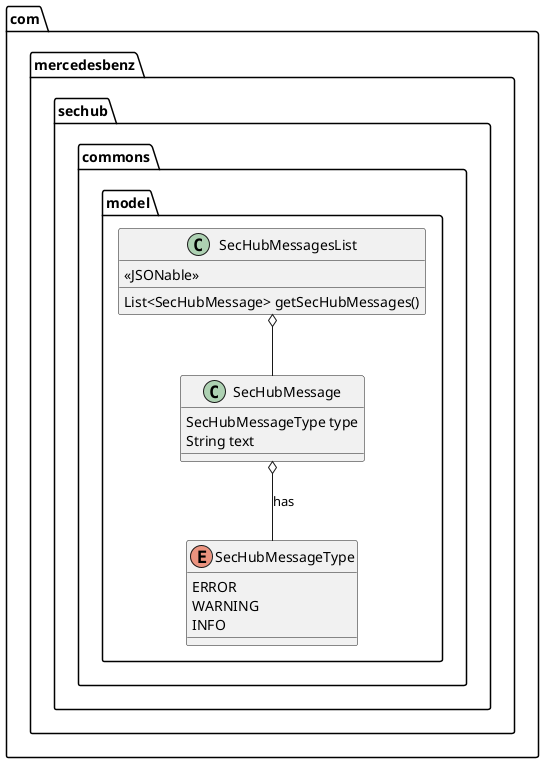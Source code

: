 ' SPDX-License-Identifier: MIT
@startuml

package com.mercedesbenz.sechub.commons.model {
    
    enum SecHubMessageType {
        ERROR
        WARNING
        INFO
    }
    
    class SecHubMessage {
        SecHubMessageType type
        String text
        
    }
    
    class SecHubMessagesList {
        <<JSONable>>
        
        List<SecHubMessage> getSecHubMessages()
    }
    

}

SecHubMessage o-- SecHubMessageType : has 
SecHubMessagesList o-- SecHubMessage 
@enduml 